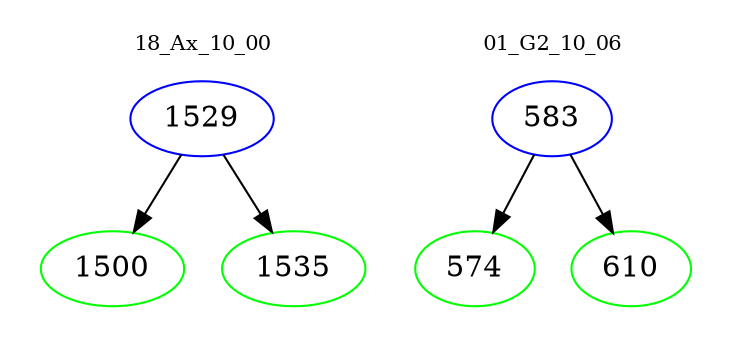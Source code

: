 digraph{
subgraph cluster_0 {
color = white
label = "18_Ax_10_00";
fontsize=10;
T0_1529 [label="1529", color="blue"]
T0_1529 -> T0_1500 [color="black"]
T0_1500 [label="1500", color="green"]
T0_1529 -> T0_1535 [color="black"]
T0_1535 [label="1535", color="green"]
}
subgraph cluster_1 {
color = white
label = "01_G2_10_06";
fontsize=10;
T1_583 [label="583", color="blue"]
T1_583 -> T1_574 [color="black"]
T1_574 [label="574", color="green"]
T1_583 -> T1_610 [color="black"]
T1_610 [label="610", color="green"]
}
}
